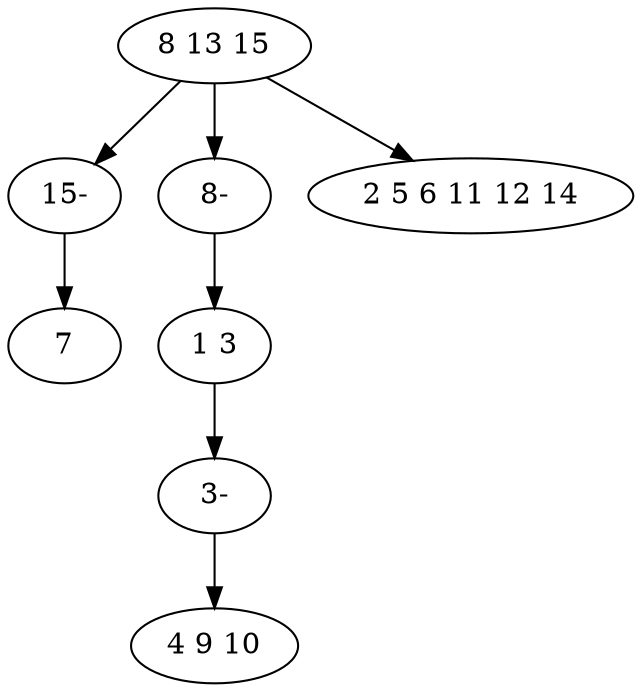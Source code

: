 digraph true_tree {
	"0" -> "5"
	"0" -> "7"
	"0" -> "3"
	"2" -> "6"
	"5" -> "1"
	"6" -> "4"
	"7" -> "2"
	"0" [label="8 13 15"];
	"1" [label="7"];
	"2" [label="1 3"];
	"3" [label="2 5 6 11 12 14"];
	"4" [label="4 9 10"];
	"5" [label="15-"];
	"6" [label="3-"];
	"7" [label="8-"];
}

